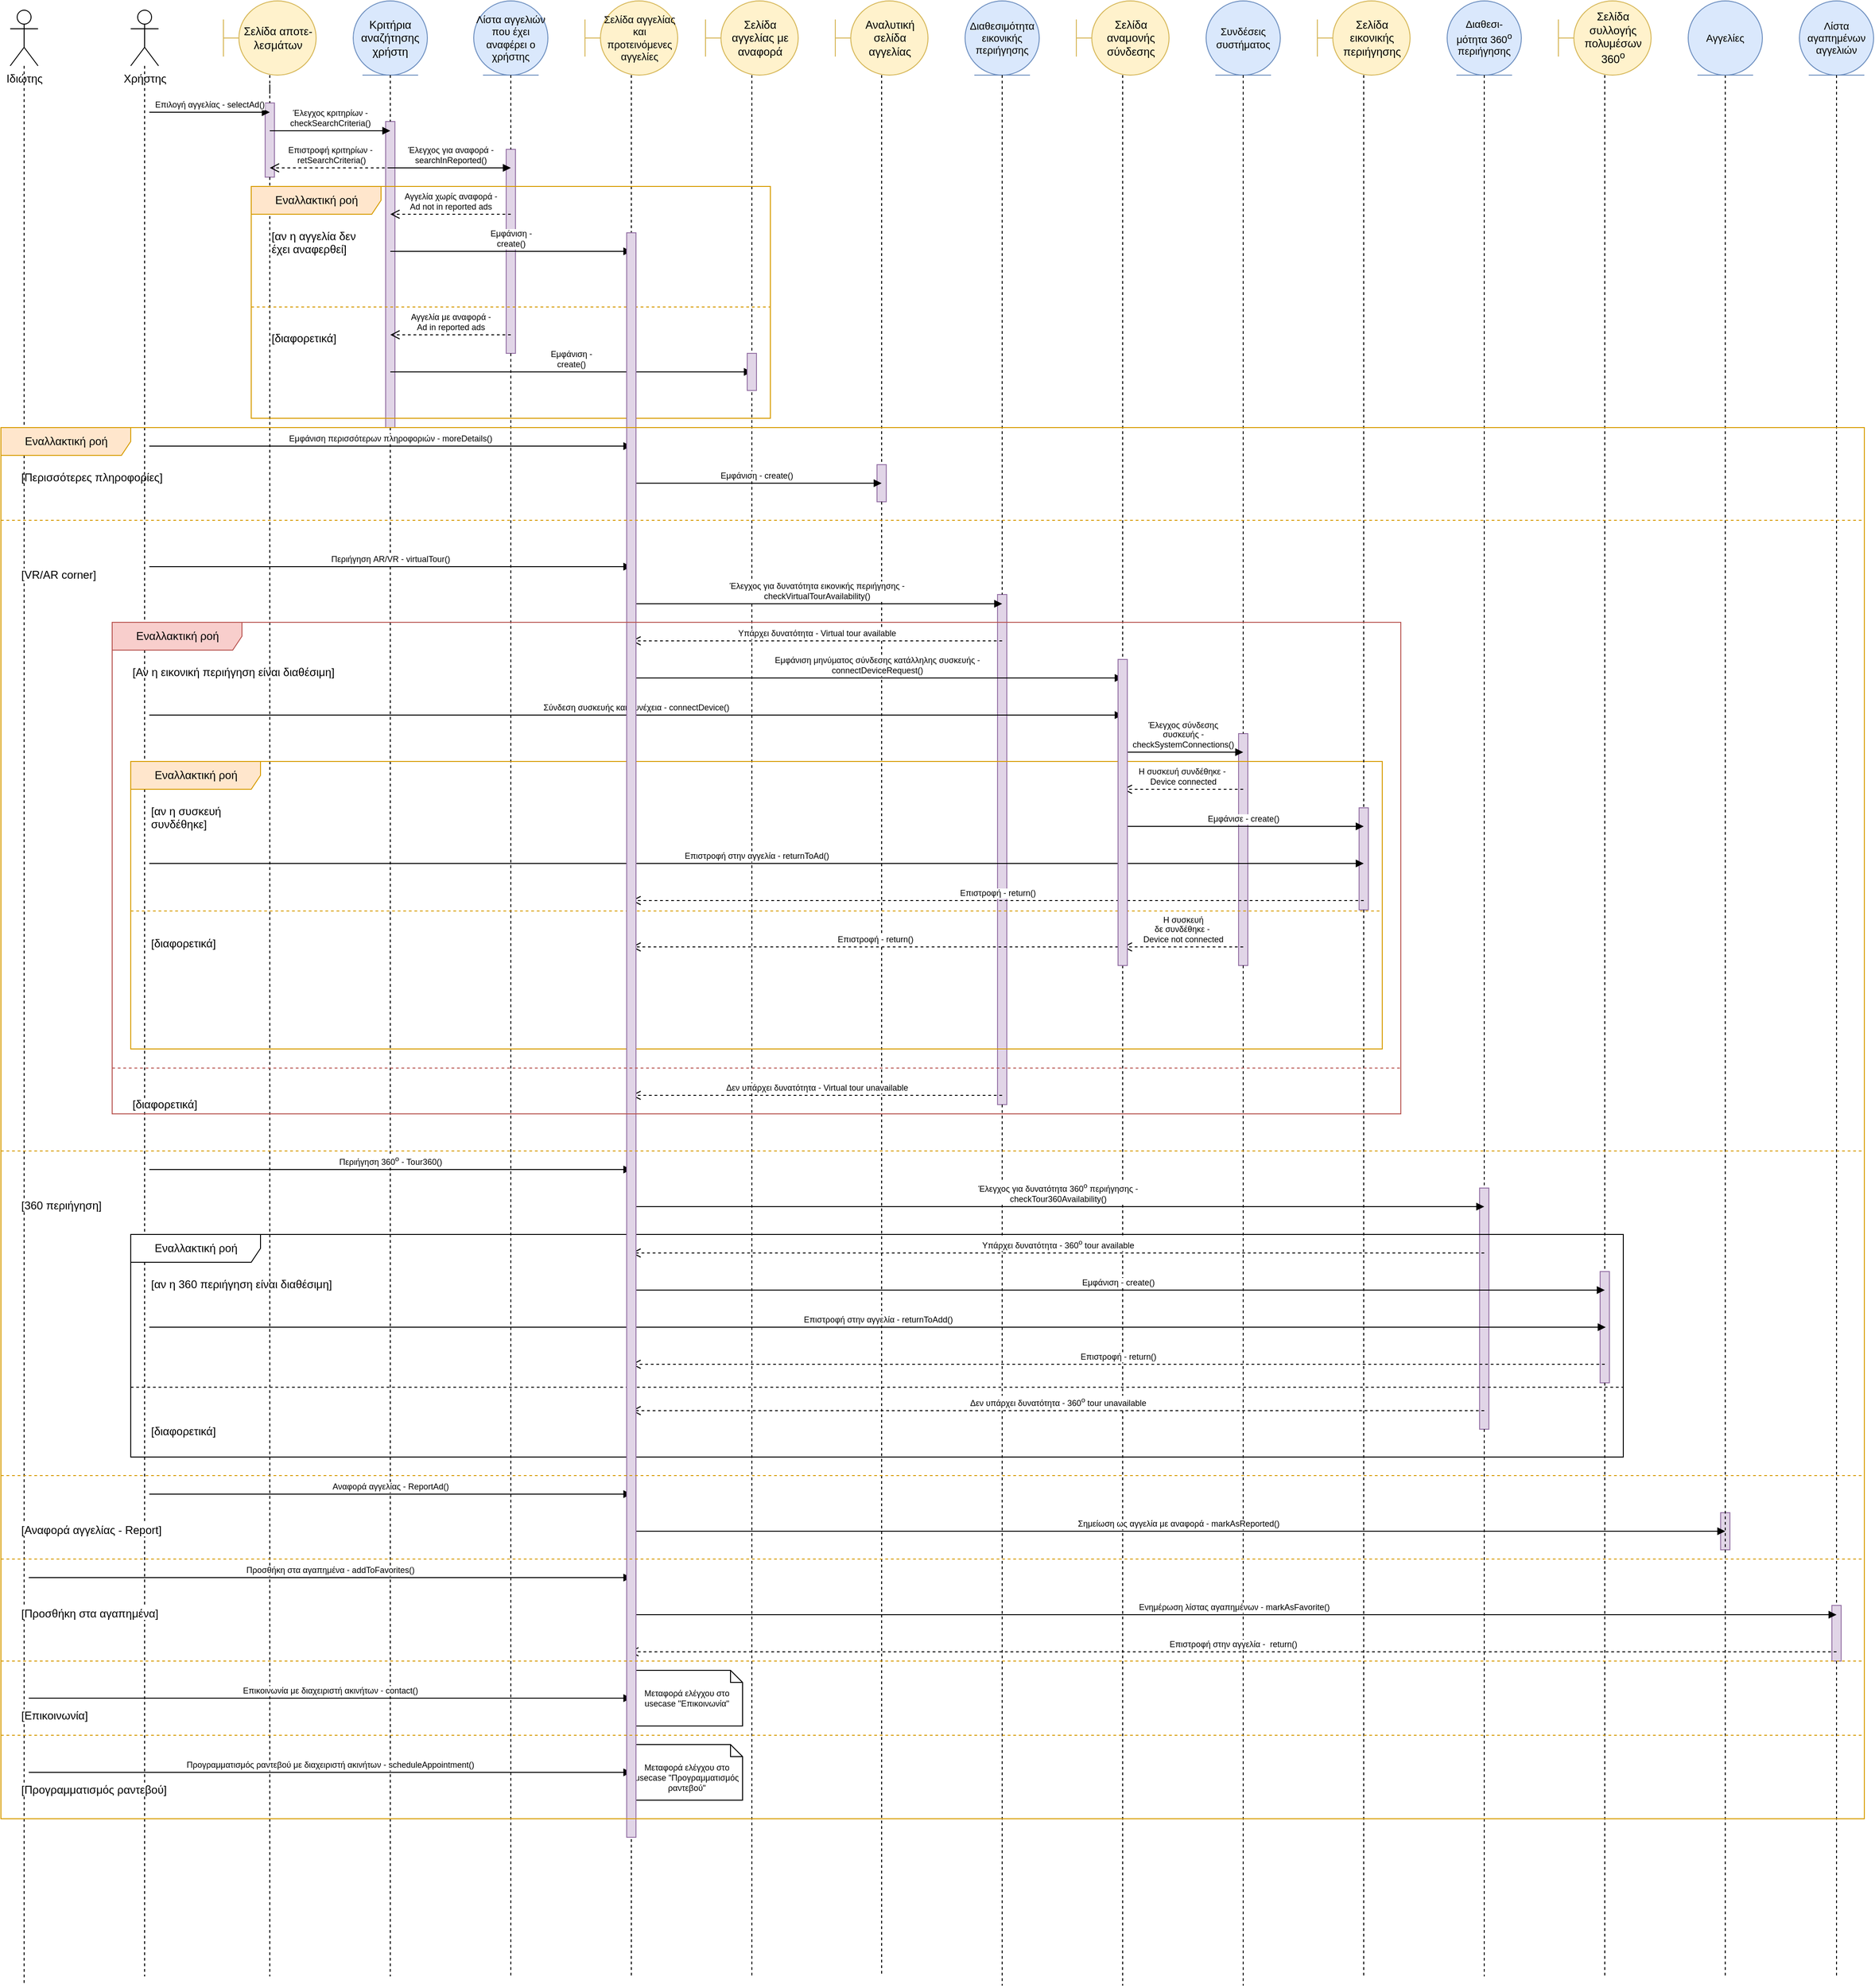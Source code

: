 <mxfile version="18.0.2" type="device"><diagram id="kgpKYQtTHZ0yAKxKKP6v" name="Page-1"><mxGraphModel dx="1183" dy="674" grid="1" gridSize="10" guides="1" tooltips="1" connect="1" arrows="1" fold="1" page="1" pageScale="1" pageWidth="850" pageHeight="1100" math="0" shadow="0"><root><mxCell id="0"/><mxCell id="1" parent="0"/><mxCell id="FkCFqal09bnU-kuI4uQD-150" value="" style="html=1;points=[];perimeter=orthogonalPerimeter;fontSize=9;fillColor=#e1d5e7;strokeColor=#9673a6;" vertex="1" parent="1"><mxGeometry x="2195" y="1790" width="10" height="60" as="geometry"/></mxCell><mxCell id="FkCFqal09bnU-kuI4uQD-149" value="" style="html=1;points=[];perimeter=orthogonalPerimeter;fontSize=9;fillColor=#e1d5e7;strokeColor=#9673a6;" vertex="1" parent="1"><mxGeometry x="2075" y="1690" width="10" height="40" as="geometry"/></mxCell><mxCell id="FkCFqal09bnU-kuI4uQD-147" value="" style="html=1;points=[];perimeter=orthogonalPerimeter;fontSize=9;fillColor=#e1d5e7;strokeColor=#9673a6;fontStyle=1" vertex="1" parent="1"><mxGeometry x="1945" y="1430" width="10" height="120" as="geometry"/></mxCell><mxCell id="FkCFqal09bnU-kuI4uQD-145" value="" style="html=1;points=[];perimeter=orthogonalPerimeter;fontSize=9;fillColor=#e1d5e7;strokeColor=#9673a6;" vertex="1" parent="1"><mxGeometry x="1815" y="1340" width="10" height="260" as="geometry"/></mxCell><mxCell id="FkCFqal09bnU-kuI4uQD-143" value="" style="html=1;points=[];perimeter=orthogonalPerimeter;fontSize=9;fillColor=#e1d5e7;strokeColor=#9673a6;" vertex="1" parent="1"><mxGeometry x="1685" y="930" width="10" height="110" as="geometry"/></mxCell><mxCell id="FkCFqal09bnU-kuI4uQD-141" value="" style="html=1;points=[];perimeter=orthogonalPerimeter;fontSize=9;fillColor=#e1d5e7;strokeColor=#9673a6;" vertex="1" parent="1"><mxGeometry x="1555" y="850" width="10" height="250" as="geometry"/></mxCell><mxCell id="FkCFqal09bnU-kuI4uQD-133" value="" style="html=1;points=[];perimeter=orthogonalPerimeter;fontSize=9;fillColor=#e1d5e7;strokeColor=#9673a6;" vertex="1" parent="1"><mxGeometry x="1295" y="700" width="10" height="550" as="geometry"/></mxCell><mxCell id="FkCFqal09bnU-kuI4uQD-131" value="" style="html=1;points=[];perimeter=orthogonalPerimeter;fontSize=9;fillColor=#e1d5e7;strokeColor=#9673a6;" vertex="1" parent="1"><mxGeometry x="1165" y="560" width="10" height="40" as="geometry"/></mxCell><mxCell id="FkCFqal09bnU-kuI4uQD-126" value="" style="html=1;points=[];perimeter=orthogonalPerimeter;fontSize=9;fillColor=#e1d5e7;strokeColor=#9673a6;" vertex="1" parent="1"><mxGeometry x="765" y="220" width="10" height="220" as="geometry"/></mxCell><mxCell id="FkCFqal09bnU-kuI4uQD-122" value="" style="html=1;points=[];perimeter=orthogonalPerimeter;fontSize=9;fillColor=#e1d5e7;strokeColor=#9673a6;" vertex="1" parent="1"><mxGeometry x="635" y="190" width="10" height="330" as="geometry"/></mxCell><mxCell id="FkCFqal09bnU-kuI4uQD-120" value="" style="html=1;points=[];perimeter=orthogonalPerimeter;fontSize=9;fillColor=#e1d5e7;strokeColor=#9673a6;" vertex="1" parent="1"><mxGeometry x="505" y="170" width="10" height="80" as="geometry"/></mxCell><mxCell id="FkCFqal09bnU-kuI4uQD-11" style="edgeStyle=orthogonalEdgeStyle;rounded=0;orthogonalLoop=1;jettySize=auto;html=1;endArrow=none;endFill=0;dashed=1;startArrow=none;" edge="1" parent="1" source="FkCFqal09bnU-kuI4uQD-120"><mxGeometry relative="1" as="geometry"><mxPoint x="510" y="2190" as="targetPoint"/><Array as="points"><mxPoint x="510" y="2180"/><mxPoint x="510" y="2180"/></Array></mxGeometry></mxCell><mxCell id="FkCFqal09bnU-kuI4uQD-1" value="Σελίδα αποτε-λεσμάτων" style="shape=umlBoundary;whiteSpace=wrap;html=1;fillColor=#fff2cc;strokeColor=#d6b656;" vertex="1" parent="1"><mxGeometry x="460" y="60" width="100" height="80" as="geometry"/></mxCell><mxCell id="FkCFqal09bnU-kuI4uQD-12" style="edgeStyle=orthogonalEdgeStyle;rounded=0;orthogonalLoop=1;jettySize=auto;html=1;dashed=1;endArrow=none;endFill=0;startArrow=none;" edge="1" parent="1" source="FkCFqal09bnU-kuI4uQD-122"><mxGeometry relative="1" as="geometry"><mxPoint x="640" y="2190" as="targetPoint"/></mxGeometry></mxCell><mxCell id="FkCFqal09bnU-kuI4uQD-2" value="Κριτήρια αναζήτησης χρήστη" style="ellipse;shape=umlEntity;whiteSpace=wrap;html=1;fillColor=#dae8fc;strokeColor=#6c8ebf;" vertex="1" parent="1"><mxGeometry x="600" y="60" width="80" height="80" as="geometry"/></mxCell><mxCell id="FkCFqal09bnU-kuI4uQD-13" style="edgeStyle=orthogonalEdgeStyle;rounded=0;orthogonalLoop=1;jettySize=auto;html=1;dashed=1;endArrow=none;endFill=0;startArrow=none;" edge="1" parent="1" source="FkCFqal09bnU-kuI4uQD-126"><mxGeometry relative="1" as="geometry"><mxPoint x="770" y="2190" as="targetPoint"/><Array as="points"><mxPoint x="770" y="1060"/></Array></mxGeometry></mxCell><mxCell id="FkCFqal09bnU-kuI4uQD-3" value="Λίστα αγγελιών που έχει αναφέρει ο χρήστης" style="ellipse;shape=umlEntity;whiteSpace=wrap;html=1;fontSize=11;fillColor=#dae8fc;strokeColor=#6c8ebf;" vertex="1" parent="1"><mxGeometry x="730" y="60" width="80" height="80" as="geometry"/></mxCell><mxCell id="FkCFqal09bnU-kuI4uQD-14" style="edgeStyle=orthogonalEdgeStyle;rounded=0;orthogonalLoop=1;jettySize=auto;html=1;dashed=1;endArrow=none;endFill=0;" edge="1" parent="1" source="FkCFqal09bnU-kuI4uQD-5"><mxGeometry relative="1" as="geometry"><mxPoint x="900" y="2190" as="targetPoint"/><Array as="points"><mxPoint x="900" y="1061"/></Array></mxGeometry></mxCell><mxCell id="FkCFqal09bnU-kuI4uQD-4" value="Σελίδα αγγελίας με αναφορά" style="shape=umlBoundary;whiteSpace=wrap;html=1;flipH=0;fillColor=#fff2cc;strokeColor=#d6b656;flipV=0;" vertex="1" parent="1"><mxGeometry x="980" y="60" width="100" height="80" as="geometry"/></mxCell><mxCell id="FkCFqal09bnU-kuI4uQD-15" style="edgeStyle=orthogonalEdgeStyle;rounded=0;orthogonalLoop=1;jettySize=auto;html=1;dashed=1;endArrow=none;endFill=0;" edge="1" parent="1" source="FkCFqal09bnU-kuI4uQD-4"><mxGeometry relative="1" as="geometry"><mxPoint x="1030" y="2190" as="targetPoint"/></mxGeometry></mxCell><mxCell id="FkCFqal09bnU-kuI4uQD-5" value="Σελίδα αγγελίας και προτεινόμενες αγγελίες" style="shape=umlBoundary;whiteSpace=wrap;html=1;fontSize=11;fillColor=#fff2cc;strokeColor=#d6b656;" vertex="1" parent="1"><mxGeometry x="850" y="60" width="100" height="80" as="geometry"/></mxCell><mxCell id="FkCFqal09bnU-kuI4uQD-16" style="edgeStyle=orthogonalEdgeStyle;rounded=0;orthogonalLoop=1;jettySize=auto;html=1;dashed=1;endArrow=none;endFill=0;startArrow=none;" edge="1" parent="1" source="FkCFqal09bnU-kuI4uQD-131"><mxGeometry relative="1" as="geometry"><mxPoint x="1170" y="2190" as="targetPoint"/></mxGeometry></mxCell><mxCell id="FkCFqal09bnU-kuI4uQD-6" value="Αναλυτική σελίδα αγγελίας" style="shape=umlBoundary;whiteSpace=wrap;html=1;flipH=0;fillColor=#fff2cc;strokeColor=#d6b656;" vertex="1" parent="1"><mxGeometry x="1120" y="60" width="100" height="80" as="geometry"/></mxCell><mxCell id="FkCFqal09bnU-kuI4uQD-17" style="edgeStyle=orthogonalEdgeStyle;rounded=0;orthogonalLoop=1;jettySize=auto;html=1;dashed=1;endArrow=none;endFill=0;" edge="1" parent="1" source="FkCFqal09bnU-kuI4uQD-8"><mxGeometry relative="1" as="geometry"><mxPoint x="1430" y="2200" as="targetPoint"/><Array as="points"><mxPoint x="1430" y="1784"/></Array></mxGeometry></mxCell><mxCell id="FkCFqal09bnU-kuI4uQD-7" value="Σελίδα εικονικής περιήγησης" style="shape=umlBoundary;whiteSpace=wrap;html=1;fillColor=#fff2cc;strokeColor=#d6b656;" vertex="1" parent="1"><mxGeometry x="1640" y="60" width="100" height="80" as="geometry"/></mxCell><mxCell id="FkCFqal09bnU-kuI4uQD-18" style="edgeStyle=orthogonalEdgeStyle;rounded=0;orthogonalLoop=1;jettySize=auto;html=1;dashed=1;endArrow=none;endFill=0;startArrow=none;" edge="1" parent="1" source="FkCFqal09bnU-kuI4uQD-143"><mxGeometry relative="1" as="geometry"><mxPoint x="1690" y="2190" as="targetPoint"/><Array as="points"><mxPoint x="1690" y="1791"/></Array></mxGeometry></mxCell><mxCell id="FkCFqal09bnU-kuI4uQD-8" value="Σελίδα αναμονής σύνδεσης" style="shape=umlBoundary;whiteSpace=wrap;html=1;fillColor=#fff2cc;strokeColor=#d6b656;" vertex="1" parent="1"><mxGeometry x="1380" y="60" width="100" height="80" as="geometry"/></mxCell><mxCell id="FkCFqal09bnU-kuI4uQD-19" style="edgeStyle=orthogonalEdgeStyle;rounded=0;orthogonalLoop=1;jettySize=auto;html=1;dashed=1;endArrow=none;endFill=0;startArrow=none;" edge="1" parent="1" source="FkCFqal09bnU-kuI4uQD-145"><mxGeometry relative="1" as="geometry"><mxPoint x="1820" y="2190" as="targetPoint"/><Array as="points"><mxPoint x="1820" y="1782"/></Array></mxGeometry></mxCell><mxCell id="FkCFqal09bnU-kuI4uQD-83" style="edgeStyle=orthogonalEdgeStyle;rounded=0;orthogonalLoop=1;jettySize=auto;html=1;dashed=1;fontSize=9;endArrow=none;endFill=0;startArrow=none;" edge="1" parent="1" source="FkCFqal09bnU-kuI4uQD-147"><mxGeometry relative="1" as="geometry"><mxPoint x="1950" y="2190" as="targetPoint"/><Array as="points"><mxPoint x="1950" y="1781"/></Array></mxGeometry></mxCell><mxCell id="FkCFqal09bnU-kuI4uQD-9" value="Σελίδα συλλογής πολυμέσων 360&lt;sup&gt;ο&lt;/sup&gt;" style="shape=umlBoundary;whiteSpace=wrap;html=1;fillColor=#fff2cc;strokeColor=#d6b656;" vertex="1" parent="1"><mxGeometry x="1900" y="60" width="100" height="80" as="geometry"/></mxCell><mxCell id="FkCFqal09bnU-kuI4uQD-29" style="edgeStyle=orthogonalEdgeStyle;rounded=0;orthogonalLoop=1;jettySize=auto;html=1;dashed=1;endArrow=none;endFill=0;" edge="1" parent="1" source="FkCFqal09bnU-kuI4uQD-25"><mxGeometry relative="1" as="geometry"><mxPoint x="375" y="2190" as="targetPoint"/><Array as="points"><mxPoint x="375" y="2190"/></Array></mxGeometry></mxCell><mxCell id="FkCFqal09bnU-kuI4uQD-25" value="Χρήστης" style="shape=umlActor;verticalLabelPosition=bottom;verticalAlign=top;html=1;" vertex="1" parent="1"><mxGeometry x="360" y="70" width="30" height="60" as="geometry"/></mxCell><mxCell id="FkCFqal09bnU-kuI4uQD-28" style="edgeStyle=orthogonalEdgeStyle;rounded=0;orthogonalLoop=1;jettySize=auto;html=1;dashed=1;endArrow=none;endFill=0;" edge="1" parent="1" source="FkCFqal09bnU-kuI4uQD-27"><mxGeometry relative="1" as="geometry"><mxPoint x="245" y="2200" as="targetPoint"/><Array as="points"><mxPoint x="245" y="1060"/><mxPoint x="245" y="1060"/></Array></mxGeometry></mxCell><mxCell id="FkCFqal09bnU-kuI4uQD-27" value="Ιδιώτης" style="shape=umlActor;verticalLabelPosition=bottom;verticalAlign=top;html=1;" vertex="1" parent="1"><mxGeometry x="230" y="70" width="30" height="60" as="geometry"/></mxCell><mxCell id="FkCFqal09bnU-kuI4uQD-31" value="Επιλογή αγγελίας - selectAd()" style="html=1;verticalAlign=bottom;endArrow=block;rounded=0;fontSize=9;" edge="1" parent="1"><mxGeometry width="80" relative="1" as="geometry"><mxPoint x="380" y="180" as="sourcePoint"/><mxPoint x="510" y="180" as="targetPoint"/></mxGeometry></mxCell><mxCell id="FkCFqal09bnU-kuI4uQD-32" value="Έλεγχος κριτηρίων - &lt;br&gt;checkSearchCriteria()" style="html=1;verticalAlign=bottom;endArrow=block;rounded=0;fontSize=9;" edge="1" parent="1"><mxGeometry width="80" relative="1" as="geometry"><mxPoint x="510.0" y="200" as="sourcePoint"/><mxPoint x="640.0" y="200" as="targetPoint"/></mxGeometry></mxCell><mxCell id="FkCFqal09bnU-kuI4uQD-33" value="Επιστροφή κριτηρίων -&lt;br&gt;&amp;nbsp;retSearchCriteria()" style="html=1;verticalAlign=bottom;endArrow=open;dashed=1;endSize=8;rounded=0;fontSize=9;" edge="1" parent="1"><mxGeometry relative="1" as="geometry"><mxPoint x="640" y="240" as="sourcePoint"/><mxPoint x="510" y="240" as="targetPoint"/></mxGeometry></mxCell><mxCell id="FkCFqal09bnU-kuI4uQD-34" value="Έλεγχος για αναφορά - &lt;br&gt;searchInReported()" style="html=1;verticalAlign=bottom;endArrow=block;rounded=0;fontSize=9;" edge="1" parent="1"><mxGeometry width="80" relative="1" as="geometry"><mxPoint x="640.0" y="240" as="sourcePoint"/><mxPoint x="770" y="240" as="targetPoint"/></mxGeometry></mxCell><mxCell id="FkCFqal09bnU-kuI4uQD-36" value="Αγγελία χωρίς αναφορά -&lt;br&gt;Ad not in reported ads" style="html=1;verticalAlign=bottom;endArrow=open;dashed=1;endSize=8;rounded=0;fontSize=9;" edge="1" parent="1"><mxGeometry relative="1" as="geometry"><mxPoint x="770" y="290" as="sourcePoint"/><mxPoint x="640.0" y="290" as="targetPoint"/></mxGeometry></mxCell><mxCell id="FkCFqal09bnU-kuI4uQD-37" value="Εμφάνιση - &lt;br&gt;create()" style="html=1;verticalAlign=bottom;endArrow=block;rounded=0;fontSize=9;" edge="1" parent="1"><mxGeometry width="80" relative="1" as="geometry"><mxPoint x="640" y="330" as="sourcePoint"/><mxPoint x="900" y="330" as="targetPoint"/></mxGeometry></mxCell><mxCell id="FkCFqal09bnU-kuI4uQD-39" value="Αγγελία με αναφορά -&lt;br&gt;Ad in reported ads" style="html=1;verticalAlign=bottom;endArrow=open;dashed=1;endSize=8;rounded=0;fontSize=9;" edge="1" parent="1"><mxGeometry relative="1" as="geometry"><mxPoint x="770" y="420" as="sourcePoint"/><mxPoint x="640" y="420" as="targetPoint"/></mxGeometry></mxCell><mxCell id="FkCFqal09bnU-kuI4uQD-40" value="Εμφάνιση - &lt;br&gt;create()" style="html=1;verticalAlign=bottom;endArrow=block;rounded=0;fontSize=9;" edge="1" parent="1"><mxGeometry width="80" relative="1" as="geometry"><mxPoint x="640" y="460" as="sourcePoint"/><mxPoint x="1030" y="460" as="targetPoint"/></mxGeometry></mxCell><mxCell id="FkCFqal09bnU-kuI4uQD-45" value="Εναλλακτική ροή" style="shape=umlFrame;tabWidth=110;tabHeight=30;tabPosition=left;html=1;boundedLbl=1;labelInHeader=1;width=140;height=30;fillColor=#ffe6cc;strokeColor=#d79b00;" vertex="1" parent="1"><mxGeometry x="490" y="260" width="560" height="250" as="geometry"/></mxCell><mxCell id="FkCFqal09bnU-kuI4uQD-128" value="" style="html=1;points=[];perimeter=orthogonalPerimeter;fontSize=9;fillColor=#e1d5e7;strokeColor=#9673a6;" vertex="1" parent="FkCFqal09bnU-kuI4uQD-45"><mxGeometry x="535" y="180" width="10" height="40" as="geometry"/></mxCell><mxCell id="FkCFqal09bnU-kuI4uQD-46" value="[αν η αγγελία δεν &#10;έχει αναφερθεί]" style="text" vertex="1" parent="FkCFqal09bnU-kuI4uQD-45"><mxGeometry width="100" height="20" relative="1" as="geometry"><mxPoint x="20" y="40" as="offset"/></mxGeometry></mxCell><mxCell id="FkCFqal09bnU-kuI4uQD-47" value="[διαφορετικά]" style="line;strokeWidth=1;dashed=1;labelPosition=center;verticalLabelPosition=bottom;align=left;verticalAlign=top;spacingLeft=20;spacingTop=15;fillColor=#ffe6cc;strokeColor=#d79b00;" vertex="1" parent="FkCFqal09bnU-kuI4uQD-45"><mxGeometry y="125" width="560.0" height="10" as="geometry"/></mxCell><mxCell id="FkCFqal09bnU-kuI4uQD-50" value="Εμφάνιση περισσότερων πληροφοριών - moreDetails()" style="html=1;verticalAlign=bottom;endArrow=block;rounded=0;fontSize=9;" edge="1" parent="1"><mxGeometry width="80" relative="1" as="geometry"><mxPoint x="380.0" y="540" as="sourcePoint"/><mxPoint x="900" y="540" as="targetPoint"/></mxGeometry></mxCell><mxCell id="FkCFqal09bnU-kuI4uQD-51" value="Εμφάνιση - create()" style="html=1;verticalAlign=bottom;endArrow=block;rounded=0;fontSize=9;" edge="1" parent="1"><mxGeometry width="80" relative="1" as="geometry"><mxPoint x="900" y="580" as="sourcePoint"/><mxPoint x="1170" y="580" as="targetPoint"/></mxGeometry></mxCell><mxCell id="FkCFqal09bnU-kuI4uQD-52" value="Περιήγηση AR/VR - virtualTour()" style="html=1;verticalAlign=bottom;endArrow=block;rounded=0;fontSize=9;" edge="1" parent="1"><mxGeometry width="80" relative="1" as="geometry"><mxPoint x="380" y="670" as="sourcePoint"/><mxPoint x="900" y="670" as="targetPoint"/></mxGeometry></mxCell><mxCell id="FkCFqal09bnU-kuI4uQD-55" style="edgeStyle=orthogonalEdgeStyle;rounded=0;orthogonalLoop=1;jettySize=auto;html=1;fontSize=9;endArrow=none;endFill=0;dashed=1;startArrow=none;" edge="1" parent="1" source="FkCFqal09bnU-kuI4uQD-133"><mxGeometry relative="1" as="geometry"><mxPoint x="1300" y="2200" as="targetPoint"/><Array as="points"><mxPoint x="1300" y="1060"/></Array></mxGeometry></mxCell><mxCell id="FkCFqal09bnU-kuI4uQD-53" value="Διαθεσιμότητα εικονικής περιήγησης" style="ellipse;shape=umlEntity;whiteSpace=wrap;html=1;fontSize=11;fillColor=#dae8fc;strokeColor=#6c8ebf;" vertex="1" parent="1"><mxGeometry x="1260" y="60" width="80" height="80" as="geometry"/></mxCell><mxCell id="FkCFqal09bnU-kuI4uQD-54" value="Έλεγχος για δυνατότητα εικονικής περιήγησης - &lt;br&gt;checkVirtualTourAvailability()" style="html=1;verticalAlign=bottom;endArrow=block;rounded=0;fontSize=9;" edge="1" parent="1"><mxGeometry width="80" relative="1" as="geometry"><mxPoint x="900" y="710" as="sourcePoint"/><mxPoint x="1300" y="710" as="targetPoint"/></mxGeometry></mxCell><mxCell id="FkCFqal09bnU-kuI4uQD-56" value="Υπάρχει δυνατότητα - Virtual tour available" style="html=1;verticalAlign=bottom;endArrow=open;dashed=1;endSize=8;rounded=0;fontSize=9;" edge="1" parent="1"><mxGeometry relative="1" as="geometry"><mxPoint x="1300" y="750" as="sourcePoint"/><mxPoint x="900" y="750" as="targetPoint"/></mxGeometry></mxCell><mxCell id="FkCFqal09bnU-kuI4uQD-57" value="Εμφάνιση μηνύματος σύνδεσης κατάλληλης συσκευής -&lt;br&gt;connectDeviceRequest()" style="html=1;verticalAlign=bottom;endArrow=block;rounded=0;fontSize=9;" edge="1" parent="1"><mxGeometry width="80" relative="1" as="geometry"><mxPoint x="900" y="790" as="sourcePoint"/><mxPoint x="1430" y="790" as="targetPoint"/></mxGeometry></mxCell><mxCell id="FkCFqal09bnU-kuI4uQD-58" value="Σύνδεση συσκευής και συνέχεια - connectDevice()" style="html=1;verticalAlign=bottom;endArrow=block;rounded=0;fontSize=9;" edge="1" parent="1"><mxGeometry width="80" relative="1" as="geometry"><mxPoint x="380" y="830" as="sourcePoint"/><mxPoint x="1430" y="830" as="targetPoint"/></mxGeometry></mxCell><mxCell id="FkCFqal09bnU-kuI4uQD-60" style="edgeStyle=orthogonalEdgeStyle;rounded=0;orthogonalLoop=1;jettySize=auto;html=1;dashed=1;fontSize=9;endArrow=none;endFill=0;startArrow=none;" edge="1" parent="1" source="FkCFqal09bnU-kuI4uQD-141"><mxGeometry relative="1" as="geometry"><mxPoint x="1560" y="2200" as="targetPoint"/></mxGeometry></mxCell><mxCell id="FkCFqal09bnU-kuI4uQD-59" value="Συνδέσεις συστήματος" style="ellipse;shape=umlEntity;whiteSpace=wrap;html=1;fontSize=11;fillColor=#dae8fc;strokeColor=#6c8ebf;" vertex="1" parent="1"><mxGeometry x="1520" y="60" width="80" height="80" as="geometry"/></mxCell><mxCell id="FkCFqal09bnU-kuI4uQD-61" value="Έλεγχος σύνδεσης &lt;br&gt;συσκευής -&lt;br&gt;checkSystemConnections()" style="html=1;verticalAlign=bottom;endArrow=block;rounded=0;fontSize=9;" edge="1" parent="1"><mxGeometry width="80" relative="1" as="geometry"><mxPoint x="1430" y="870" as="sourcePoint"/><mxPoint x="1560" y="870" as="targetPoint"/></mxGeometry></mxCell><mxCell id="FkCFqal09bnU-kuI4uQD-62" value="Η συσκευή συνδέθηκε -&amp;nbsp;&lt;br&gt;Device connected" style="html=1;verticalAlign=bottom;endArrow=open;dashed=1;endSize=8;rounded=0;fontSize=9;" edge="1" parent="1"><mxGeometry relative="1" as="geometry"><mxPoint x="1560" y="910" as="sourcePoint"/><mxPoint x="1430" y="910" as="targetPoint"/></mxGeometry></mxCell><mxCell id="FkCFqal09bnU-kuI4uQD-63" value="Εμφάνισε - create()" style="html=1;verticalAlign=bottom;endArrow=block;rounded=0;fontSize=9;" edge="1" parent="1"><mxGeometry width="80" relative="1" as="geometry"><mxPoint x="1430" y="950" as="sourcePoint"/><mxPoint x="1690" y="950" as="targetPoint"/></mxGeometry></mxCell><mxCell id="FkCFqal09bnU-kuI4uQD-64" value="Επιστροφή στην αγγελία - returnToAd()" style="html=1;verticalAlign=bottom;endArrow=block;rounded=0;fontSize=9;" edge="1" parent="1"><mxGeometry width="80" relative="1" as="geometry"><mxPoint x="380" y="990" as="sourcePoint"/><mxPoint x="1690" y="990" as="targetPoint"/></mxGeometry></mxCell><mxCell id="FkCFqal09bnU-kuI4uQD-65" value="Επιστροφή - return()" style="html=1;verticalAlign=bottom;endArrow=open;dashed=1;endSize=8;rounded=0;fontSize=9;" edge="1" parent="1"><mxGeometry relative="1" as="geometry"><mxPoint x="1690" y="1030" as="sourcePoint"/><mxPoint x="900" y="1030" as="targetPoint"/></mxGeometry></mxCell><mxCell id="FkCFqal09bnU-kuI4uQD-66" value="Η συσκευή &lt;br&gt;δε συνδέθηκε -&amp;nbsp;&lt;br&gt;Device not connected" style="html=1;verticalAlign=bottom;endArrow=open;dashed=1;endSize=8;rounded=0;fontSize=9;" edge="1" parent="1"><mxGeometry relative="1" as="geometry"><mxPoint x="1560" y="1080" as="sourcePoint"/><mxPoint x="1430" y="1080" as="targetPoint"/></mxGeometry></mxCell><mxCell id="FkCFqal09bnU-kuI4uQD-67" value="Επιστροφή - return()" style="html=1;verticalAlign=bottom;endArrow=open;dashed=1;endSize=8;rounded=0;fontSize=9;" edge="1" parent="1"><mxGeometry relative="1" as="geometry"><mxPoint x="1425" y="1080" as="sourcePoint"/><mxPoint x="900" y="1080" as="targetPoint"/></mxGeometry></mxCell><mxCell id="FkCFqal09bnU-kuI4uQD-68" value="Δεν υπάρχει δυνατότητα - Virtual tour unavailable" style="html=1;verticalAlign=bottom;endArrow=open;dashed=1;endSize=8;rounded=0;fontSize=9;" edge="1" parent="1"><mxGeometry relative="1" as="geometry"><mxPoint x="1300.0" y="1240.0" as="sourcePoint"/><mxPoint x="900.0" y="1240.0" as="targetPoint"/></mxGeometry></mxCell><mxCell id="FkCFqal09bnU-kuI4uQD-70" value="Εναλλακτική ροή" style="shape=umlFrame;tabWidth=110;tabHeight=30;tabPosition=left;html=1;boundedLbl=1;labelInHeader=1;width=140;height=30;fillColor=#ffe6cc;strokeColor=#d79b00;" vertex="1" parent="1"><mxGeometry x="360" y="880" width="1350" height="310" as="geometry"/></mxCell><mxCell id="FkCFqal09bnU-kuI4uQD-71" value="[αν η συσκευή &#10;συνδέθηκε]" style="text" vertex="1" parent="FkCFqal09bnU-kuI4uQD-70"><mxGeometry width="100" height="20" relative="1" as="geometry"><mxPoint x="20" y="40" as="offset"/></mxGeometry></mxCell><mxCell id="FkCFqal09bnU-kuI4uQD-72" value="[διαφορετικά]" style="line;strokeWidth=1;dashed=1;labelPosition=center;verticalLabelPosition=bottom;align=left;verticalAlign=top;spacingLeft=20;spacingTop=15;fillColor=#ffe6cc;strokeColor=#d79b00;" vertex="1" parent="FkCFqal09bnU-kuI4uQD-70"><mxGeometry y="155.0" width="1350.0" height="12.4" as="geometry"/></mxCell><mxCell id="FkCFqal09bnU-kuI4uQD-79" value="Περιήγηση 360&lt;sup&gt;ο&lt;/sup&gt; - Tour360()" style="html=1;verticalAlign=bottom;endArrow=block;rounded=0;fontSize=9;" edge="1" parent="1"><mxGeometry width="80" relative="1" as="geometry"><mxPoint x="380" y="1320" as="sourcePoint"/><mxPoint x="900" y="1320" as="targetPoint"/></mxGeometry></mxCell><mxCell id="FkCFqal09bnU-kuI4uQD-80" value="Έλεγχος για δυνατότητα 360&lt;sup&gt;ο&lt;/sup&gt; περιήγησης - &lt;br&gt;checkTour360Availability()" style="html=1;verticalAlign=bottom;endArrow=block;rounded=0;fontSize=9;" edge="1" parent="1"><mxGeometry width="80" relative="1" as="geometry"><mxPoint x="900" y="1360" as="sourcePoint"/><mxPoint x="1820" y="1360" as="targetPoint"/></mxGeometry></mxCell><mxCell id="FkCFqal09bnU-kuI4uQD-81" value="Εμφάνιση - create()" style="html=1;verticalAlign=bottom;endArrow=block;rounded=0;fontSize=9;" edge="1" parent="1"><mxGeometry width="80" relative="1" as="geometry"><mxPoint x="900" y="1450" as="sourcePoint"/><mxPoint x="1950" y="1450" as="targetPoint"/></mxGeometry></mxCell><mxCell id="FkCFqal09bnU-kuI4uQD-82" value="Διαθεσι-&lt;br&gt;μότητα 360&lt;sup&gt;ο&lt;br&gt;&lt;/sup&gt;περιήγησης" style="ellipse;shape=umlEntity;whiteSpace=wrap;html=1;fontSize=11;fillColor=#dae8fc;strokeColor=#6c8ebf;" vertex="1" parent="1"><mxGeometry x="1780" y="60" width="80" height="80" as="geometry"/></mxCell><mxCell id="FkCFqal09bnU-kuI4uQD-84" value="Υπάρχει δυνατότητα - 360&lt;sup&gt;o&lt;/sup&gt; tour available" style="html=1;verticalAlign=bottom;endArrow=open;dashed=1;endSize=8;rounded=0;fontSize=9;" edge="1" parent="1"><mxGeometry relative="1" as="geometry"><mxPoint x="1820" y="1410" as="sourcePoint"/><mxPoint x="900" y="1410" as="targetPoint"/></mxGeometry></mxCell><mxCell id="FkCFqal09bnU-kuI4uQD-85" value="Επιστροφή στην αγγελία - returnToAdd()" style="html=1;verticalAlign=bottom;endArrow=block;rounded=0;fontSize=9;" edge="1" parent="1"><mxGeometry width="80" relative="1" as="geometry"><mxPoint x="380" y="1490" as="sourcePoint"/><mxPoint x="1951" y="1490" as="targetPoint"/></mxGeometry></mxCell><mxCell id="FkCFqal09bnU-kuI4uQD-86" value="Επιστροφή - return()" style="html=1;verticalAlign=bottom;endArrow=open;dashed=1;endSize=8;rounded=0;fontSize=9;" edge="1" parent="1"><mxGeometry relative="1" as="geometry"><mxPoint x="1950" y="1530" as="sourcePoint"/><mxPoint x="900" y="1530" as="targetPoint"/></mxGeometry></mxCell><mxCell id="FkCFqal09bnU-kuI4uQD-87" value="Δεν υπάρχει δυνατότητα - 360&lt;sup&gt;o&lt;/sup&gt; tour unavailable" style="html=1;verticalAlign=bottom;endArrow=open;dashed=1;endSize=8;rounded=0;fontSize=9;" edge="1" parent="1"><mxGeometry relative="1" as="geometry"><mxPoint x="1820" y="1580" as="sourcePoint"/><mxPoint x="900" y="1580" as="targetPoint"/></mxGeometry></mxCell><mxCell id="FkCFqal09bnU-kuI4uQD-88" value="Αναφορά αγγελίας - ReportAd()" style="html=1;verticalAlign=bottom;endArrow=block;rounded=0;fontSize=9;" edge="1" parent="1"><mxGeometry width="80" relative="1" as="geometry"><mxPoint x="380" y="1670" as="sourcePoint"/><mxPoint x="900" y="1670" as="targetPoint"/></mxGeometry></mxCell><mxCell id="FkCFqal09bnU-kuI4uQD-89" value="Εναλλακτική ροή" style="shape=umlFrame;tabWidth=110;tabHeight=30;tabPosition=left;html=1;boundedLbl=1;labelInHeader=1;width=140;height=30;" vertex="1" parent="1"><mxGeometry x="360" y="1390" width="1610" height="240" as="geometry"/></mxCell><mxCell id="FkCFqal09bnU-kuI4uQD-90" value="[αν η 360 περιήγηση είναι διαθέσιμη]" style="text" vertex="1" parent="FkCFqal09bnU-kuI4uQD-89"><mxGeometry width="100" height="20" relative="1" as="geometry"><mxPoint x="20" y="40" as="offset"/></mxGeometry></mxCell><mxCell id="FkCFqal09bnU-kuI4uQD-91" value="&#10;[διαφορετικά]" style="line;strokeWidth=1;dashed=1;labelPosition=center;verticalLabelPosition=bottom;align=left;verticalAlign=top;spacingLeft=20;spacingTop=15;" vertex="1" parent="FkCFqal09bnU-kuI4uQD-89"><mxGeometry y="160.001" width="1610.0" height="9.6" as="geometry"/></mxCell><mxCell id="FkCFqal09bnU-kuI4uQD-95" style="edgeStyle=orthogonalEdgeStyle;rounded=0;orthogonalLoop=1;jettySize=auto;html=1;dashed=1;fontSize=9;endArrow=none;endFill=0;" edge="1" parent="1" source="FkCFqal09bnU-kuI4uQD-93"><mxGeometry relative="1" as="geometry"><mxPoint x="2080" y="2190" as="targetPoint"/><Array as="points"><mxPoint x="2080" y="1760"/><mxPoint x="2080" y="1760"/></Array></mxGeometry></mxCell><mxCell id="FkCFqal09bnU-kuI4uQD-93" value="Αγγελίες" style="ellipse;shape=umlEntity;whiteSpace=wrap;html=1;fontSize=11;fillColor=#dae8fc;strokeColor=#6c8ebf;" vertex="1" parent="1"><mxGeometry x="2040" y="60" width="80" height="80" as="geometry"/></mxCell><mxCell id="FkCFqal09bnU-kuI4uQD-94" value="Σημείωση ως αγγελία με αναφορά - markAsReported()" style="html=1;verticalAlign=bottom;endArrow=block;rounded=0;fontSize=9;" edge="1" parent="1"><mxGeometry width="80" relative="1" as="geometry"><mxPoint x="900" y="1710" as="sourcePoint"/><mxPoint x="2080" y="1710" as="targetPoint"/></mxGeometry></mxCell><mxCell id="FkCFqal09bnU-kuI4uQD-97" style="edgeStyle=orthogonalEdgeStyle;rounded=0;orthogonalLoop=1;jettySize=auto;html=1;dashed=1;fontSize=9;endArrow=none;endFill=0;startArrow=none;" edge="1" parent="1" source="FkCFqal09bnU-kuI4uQD-150"><mxGeometry relative="1" as="geometry"><mxPoint x="2200" y="2190" as="targetPoint"/></mxGeometry></mxCell><mxCell id="FkCFqal09bnU-kuI4uQD-96" value="Λίστα αγαπημένων αγγελιών" style="ellipse;shape=umlEntity;whiteSpace=wrap;html=1;fontSize=11;fillColor=#dae8fc;strokeColor=#6c8ebf;" vertex="1" parent="1"><mxGeometry x="2160" y="60" width="80" height="80" as="geometry"/></mxCell><mxCell id="FkCFqal09bnU-kuI4uQD-98" value="Προσθήκη στα αγαπημένα - addToFavorites()" style="html=1;verticalAlign=bottom;endArrow=block;rounded=0;fontSize=9;" edge="1" parent="1"><mxGeometry width="80" relative="1" as="geometry"><mxPoint x="250" y="1760" as="sourcePoint"/><mxPoint x="900" y="1760" as="targetPoint"/></mxGeometry></mxCell><mxCell id="FkCFqal09bnU-kuI4uQD-99" value="Ενημέρωση λίστας αγαπημένων - markAsFavorite()" style="html=1;verticalAlign=bottom;endArrow=block;rounded=0;fontSize=9;" edge="1" parent="1"><mxGeometry width="80" relative="1" as="geometry"><mxPoint x="900" y="1800" as="sourcePoint"/><mxPoint x="2200" y="1800" as="targetPoint"/></mxGeometry></mxCell><mxCell id="FkCFqal09bnU-kuI4uQD-100" value="Επιστροφή στην αγγελία - &amp;nbsp;return()" style="html=1;verticalAlign=bottom;endArrow=open;dashed=1;endSize=8;rounded=0;fontSize=9;" edge="1" parent="1"><mxGeometry relative="1" as="geometry"><mxPoint x="2200.0" y="1840" as="sourcePoint"/><mxPoint x="897.647" y="1840" as="targetPoint"/></mxGeometry></mxCell><mxCell id="FkCFqal09bnU-kuI4uQD-101" value="Επικοινωνία με διαχειριστή ακινήτων - contact()" style="html=1;verticalAlign=bottom;endArrow=block;rounded=0;fontSize=9;" edge="1" parent="1"><mxGeometry width="80" relative="1" as="geometry"><mxPoint x="250" y="1890" as="sourcePoint"/><mxPoint x="900" y="1890" as="targetPoint"/></mxGeometry></mxCell><mxCell id="FkCFqal09bnU-kuI4uQD-102" value="Προγραμματισμός ραντεβού με διαχειριστή ακινήτων - scheduleAppointment()" style="html=1;verticalAlign=bottom;endArrow=block;rounded=0;fontSize=9;" edge="1" parent="1"><mxGeometry width="80" relative="1" as="geometry"><mxPoint x="250" y="1970" as="sourcePoint"/><mxPoint x="900" y="1970" as="targetPoint"/></mxGeometry></mxCell><mxCell id="FkCFqal09bnU-kuI4uQD-103" value="Μεταφορά ελέγχου στο usecase &quot;Επικοινωνία&quot;" style="shape=note2;boundedLbl=1;whiteSpace=wrap;html=1;size=13;verticalAlign=top;align=center;fontSize=9;" vertex="1" parent="1"><mxGeometry x="900" y="1860" width="120" height="60" as="geometry"/></mxCell><mxCell id="FkCFqal09bnU-kuI4uQD-104" value="Μεταφορά ελέγχου στο usecase &quot;Προγραμματισμός ραντεβού&quot;" style="shape=note2;boundedLbl=1;whiteSpace=wrap;html=1;size=13;verticalAlign=top;align=center;fontSize=9;" vertex="1" parent="1"><mxGeometry x="900" y="1940" width="120" height="60" as="geometry"/></mxCell><mxCell id="FkCFqal09bnU-kuI4uQD-121" value="" style="edgeStyle=orthogonalEdgeStyle;rounded=0;orthogonalLoop=1;jettySize=auto;html=1;endArrow=none;endFill=0;dashed=1;" edge="1" parent="1" source="FkCFqal09bnU-kuI4uQD-1" target="FkCFqal09bnU-kuI4uQD-120"><mxGeometry relative="1" as="geometry"><mxPoint x="510" y="2190" as="targetPoint"/><mxPoint x="510.043" y="140" as="sourcePoint"/><Array as="points"/></mxGeometry></mxCell><mxCell id="FkCFqal09bnU-kuI4uQD-130" value="" style="html=1;points=[];perimeter=orthogonalPerimeter;fontSize=9;fillColor=#e1d5e7;strokeColor=#9673a6;" vertex="1" parent="1"><mxGeometry x="895" y="310" width="10" height="1730" as="geometry"/></mxCell><mxCell id="FkCFqal09bnU-kuI4uQD-123" value="" style="edgeStyle=orthogonalEdgeStyle;rounded=0;orthogonalLoop=1;jettySize=auto;html=1;dashed=1;endArrow=none;endFill=0;" edge="1" parent="1" source="FkCFqal09bnU-kuI4uQD-2" target="FkCFqal09bnU-kuI4uQD-122"><mxGeometry relative="1" as="geometry"><mxPoint x="640" y="2190" as="targetPoint"/><mxPoint x="640" y="140" as="sourcePoint"/></mxGeometry></mxCell><mxCell id="FkCFqal09bnU-kuI4uQD-127" value="" style="edgeStyle=orthogonalEdgeStyle;rounded=0;orthogonalLoop=1;jettySize=auto;html=1;dashed=1;endArrow=none;endFill=0;" edge="1" parent="1" source="FkCFqal09bnU-kuI4uQD-3" target="FkCFqal09bnU-kuI4uQD-126"><mxGeometry relative="1" as="geometry"><mxPoint x="770" y="2190" as="targetPoint"/><mxPoint x="770" y="140" as="sourcePoint"/><Array as="points"/></mxGeometry></mxCell><mxCell id="FkCFqal09bnU-kuI4uQD-132" value="" style="edgeStyle=orthogonalEdgeStyle;rounded=0;orthogonalLoop=1;jettySize=auto;html=1;dashed=1;endArrow=none;endFill=0;" edge="1" parent="1" source="FkCFqal09bnU-kuI4uQD-6" target="FkCFqal09bnU-kuI4uQD-131"><mxGeometry relative="1" as="geometry"><mxPoint x="1170" y="2190" as="targetPoint"/><mxPoint x="1170" y="140" as="sourcePoint"/></mxGeometry></mxCell><mxCell id="FkCFqal09bnU-kuI4uQD-134" value="" style="edgeStyle=orthogonalEdgeStyle;rounded=0;orthogonalLoop=1;jettySize=auto;html=1;fontSize=9;endArrow=none;endFill=0;dashed=1;" edge="1" parent="1" source="FkCFqal09bnU-kuI4uQD-53" target="FkCFqal09bnU-kuI4uQD-133"><mxGeometry relative="1" as="geometry"><mxPoint x="1300" y="2200" as="targetPoint"/><mxPoint x="1300" y="140" as="sourcePoint"/><Array as="points"/></mxGeometry></mxCell><mxCell id="FkCFqal09bnU-kuI4uQD-142" value="" style="edgeStyle=orthogonalEdgeStyle;rounded=0;orthogonalLoop=1;jettySize=auto;html=1;dashed=1;fontSize=9;endArrow=none;endFill=0;" edge="1" parent="1" source="FkCFqal09bnU-kuI4uQD-59" target="FkCFqal09bnU-kuI4uQD-141"><mxGeometry relative="1" as="geometry"><mxPoint x="1560" y="2200" as="targetPoint"/><mxPoint x="1560" y="140" as="sourcePoint"/></mxGeometry></mxCell><mxCell id="FkCFqal09bnU-kuI4uQD-144" value="" style="edgeStyle=orthogonalEdgeStyle;rounded=0;orthogonalLoop=1;jettySize=auto;html=1;dashed=1;endArrow=none;endFill=0;" edge="1" parent="1" source="FkCFqal09bnU-kuI4uQD-7" target="FkCFqal09bnU-kuI4uQD-143"><mxGeometry relative="1" as="geometry"><mxPoint x="1690" y="2190" as="targetPoint"/><mxPoint x="1690" y="140" as="sourcePoint"/><Array as="points"/></mxGeometry></mxCell><mxCell id="FkCFqal09bnU-kuI4uQD-146" value="" style="edgeStyle=orthogonalEdgeStyle;rounded=0;orthogonalLoop=1;jettySize=auto;html=1;dashed=1;endArrow=none;endFill=0;" edge="1" parent="1" source="FkCFqal09bnU-kuI4uQD-82" target="FkCFqal09bnU-kuI4uQD-145"><mxGeometry relative="1" as="geometry"><mxPoint x="1820" y="2190" as="targetPoint"/><mxPoint x="1820" y="140" as="sourcePoint"/><Array as="points"/></mxGeometry></mxCell><mxCell id="FkCFqal09bnU-kuI4uQD-148" value="" style="edgeStyle=orthogonalEdgeStyle;rounded=0;orthogonalLoop=1;jettySize=auto;html=1;dashed=1;fontSize=9;endArrow=none;endFill=0;" edge="1" parent="1" source="FkCFqal09bnU-kuI4uQD-9" target="FkCFqal09bnU-kuI4uQD-147"><mxGeometry relative="1" as="geometry"><mxPoint x="1950" y="2190" as="targetPoint"/><mxPoint x="1950.043" y="140" as="sourcePoint"/><Array as="points"/></mxGeometry></mxCell><mxCell id="FkCFqal09bnU-kuI4uQD-151" value="" style="edgeStyle=orthogonalEdgeStyle;rounded=0;orthogonalLoop=1;jettySize=auto;html=1;dashed=1;fontSize=9;endArrow=none;endFill=0;" edge="1" parent="1" source="FkCFqal09bnU-kuI4uQD-96" target="FkCFqal09bnU-kuI4uQD-150"><mxGeometry relative="1" as="geometry"><mxPoint x="2200" y="2190" as="targetPoint"/><mxPoint x="2200" y="140" as="sourcePoint"/></mxGeometry></mxCell><mxCell id="FkCFqal09bnU-kuI4uQD-74" value="Εναλλακτική ροή" style="shape=umlFrame;tabWidth=110;tabHeight=30;tabPosition=left;html=1;boundedLbl=1;labelInHeader=1;width=140;height=30;fillColor=#f8cecc;strokeColor=#b85450;" vertex="1" parent="1"><mxGeometry x="340" y="730" width="1390" height="530" as="geometry"/></mxCell><mxCell id="FkCFqal09bnU-kuI4uQD-75" value="[Αν η εικονική περιήγηση είναι διαθέσιμη]" style="text" vertex="1" parent="FkCFqal09bnU-kuI4uQD-74"><mxGeometry width="100" height="20" relative="1" as="geometry"><mxPoint x="20" y="40" as="offset"/></mxGeometry></mxCell><mxCell id="FkCFqal09bnU-kuI4uQD-76" value="[διαφορετικά]" style="line;strokeWidth=1;dashed=1;labelPosition=center;verticalLabelPosition=bottom;align=left;verticalAlign=top;spacingLeft=20;spacingTop=15;fillColor=#f8cecc;strokeColor=#b85450;" vertex="1" parent="FkCFqal09bnU-kuI4uQD-74"><mxGeometry y="470.0" width="1390.0" height="21.2" as="geometry"/></mxCell><mxCell id="FkCFqal09bnU-kuI4uQD-105" value="Εναλλακτική ροή" style="shape=umlFrame;tabWidth=110;tabHeight=30;tabPosition=left;html=1;boundedLbl=1;labelInHeader=1;width=140;height=30;fillColor=#ffe6cc;strokeColor=#d79b00;" vertex="1" parent="1"><mxGeometry x="220" y="520" width="2010" height="1500" as="geometry"/></mxCell><mxCell id="FkCFqal09bnU-kuI4uQD-135" value="" style="html=1;points=[];perimeter=orthogonalPerimeter;fontSize=9;fillColor=#e1d5e7;strokeColor=#9673a6;" vertex="1" parent="FkCFqal09bnU-kuI4uQD-105"><mxGeometry x="1205" y="250" width="10" height="330" as="geometry"/></mxCell><mxCell id="FkCFqal09bnU-kuI4uQD-106" value="[Περισσότερες πληροφορίες]" style="text" vertex="1" parent="FkCFqal09bnU-kuI4uQD-105"><mxGeometry width="100" height="20" relative="1" as="geometry"><mxPoint x="20" y="40" as="offset"/></mxGeometry></mxCell><mxCell id="FkCFqal09bnU-kuI4uQD-107" value="[360 περιήγηση]" style="line;strokeWidth=1;dashed=1;labelPosition=center;verticalLabelPosition=bottom;align=left;verticalAlign=top;spacingLeft=20;spacingTop=15;fillColor=#ffe6cc;strokeColor=#d79b00;" vertex="1" parent="FkCFqal09bnU-kuI4uQD-105"><mxGeometry y="750" width="2010" height="60" as="geometry"/></mxCell><mxCell id="FkCFqal09bnU-kuI4uQD-111" value="[VR/AR corner]" style="line;strokeWidth=1;dashed=1;labelPosition=center;verticalLabelPosition=bottom;align=left;verticalAlign=top;spacingLeft=20;spacingTop=15;fillColor=#ffe6cc;strokeColor=#d79b00;" vertex="1" parent="FkCFqal09bnU-kuI4uQD-105"><mxGeometry y="70" width="2010" height="60" as="geometry"/></mxCell><mxCell id="FkCFqal09bnU-kuI4uQD-113" value="[Αναφορά αγγελίας - Report]" style="line;strokeWidth=1;dashed=1;labelPosition=center;verticalLabelPosition=bottom;align=left;verticalAlign=top;spacingLeft=20;spacingTop=15;fillColor=#ffe6cc;strokeColor=#d79b00;" vertex="1" parent="FkCFqal09bnU-kuI4uQD-105"><mxGeometry y="1100" width="2010" height="60" as="geometry"/></mxCell><mxCell id="FkCFqal09bnU-kuI4uQD-114" value="[Προσθήκη στα αγαπημένα]" style="line;strokeWidth=1;dashed=1;labelPosition=center;verticalLabelPosition=bottom;align=left;verticalAlign=top;spacingLeft=20;spacingTop=15;fillColor=#ffe6cc;strokeColor=#d79b00;" vertex="1" parent="FkCFqal09bnU-kuI4uQD-105"><mxGeometry y="1190" width="2010" height="60" as="geometry"/></mxCell><mxCell id="FkCFqal09bnU-kuI4uQD-116" value="[Επικοινωνία]" style="line;strokeWidth=1;dashed=1;labelPosition=center;verticalLabelPosition=bottom;align=left;verticalAlign=top;spacingLeft=20;spacingTop=15;fillColor=#ffe6cc;strokeColor=#d79b00;" vertex="1" parent="FkCFqal09bnU-kuI4uQD-105"><mxGeometry y="1300" width="2010" height="60" as="geometry"/></mxCell><mxCell id="FkCFqal09bnU-kuI4uQD-119" value="[Προγραμματισμός ραντεβού]" style="line;strokeWidth=1;dashed=1;labelPosition=center;verticalLabelPosition=bottom;align=left;verticalAlign=top;spacingLeft=20;spacingTop=15;fillColor=#ffe6cc;strokeColor=#d79b00;" vertex="1" parent="FkCFqal09bnU-kuI4uQD-105"><mxGeometry y="1380" width="2010" height="60" as="geometry"/></mxCell></root></mxGraphModel></diagram></mxfile>